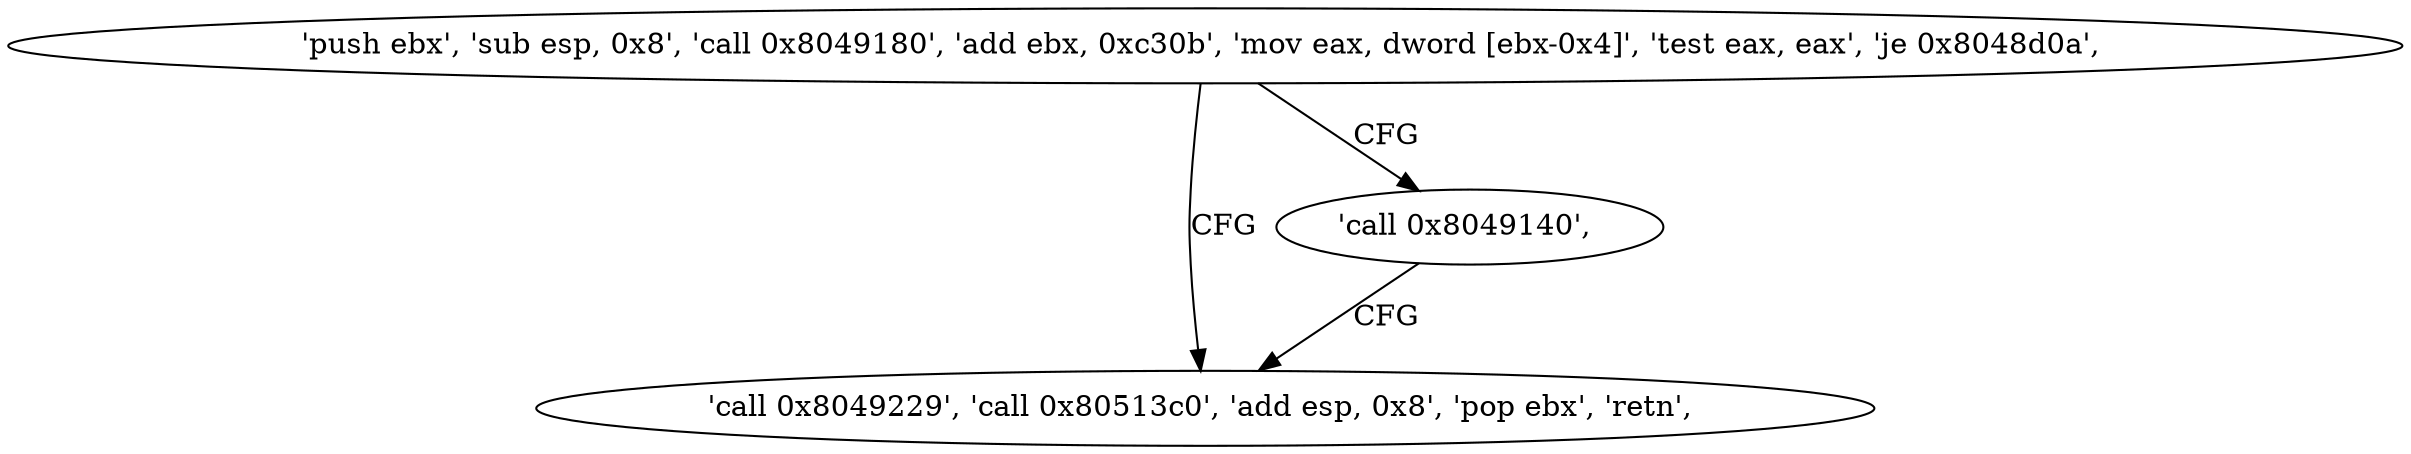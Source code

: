 digraph "func" {
"134515948" [label = "'push ebx', 'sub esp, 0x8', 'call 0x8049180', 'add ebx, 0xc30b', 'mov eax, dword [ebx-0x4]', 'test eax, eax', 'je 0x8048d0a', " ]
"134515978" [label = "'call 0x8049229', 'call 0x80513c0', 'add esp, 0x8', 'pop ebx', 'retn', " ]
"134515973" [label = "'call 0x8049140', " ]
"134515948" -> "134515978" [ label = "CFG" ]
"134515948" -> "134515973" [ label = "CFG" ]
"134515973" -> "134515978" [ label = "CFG" ]
}

